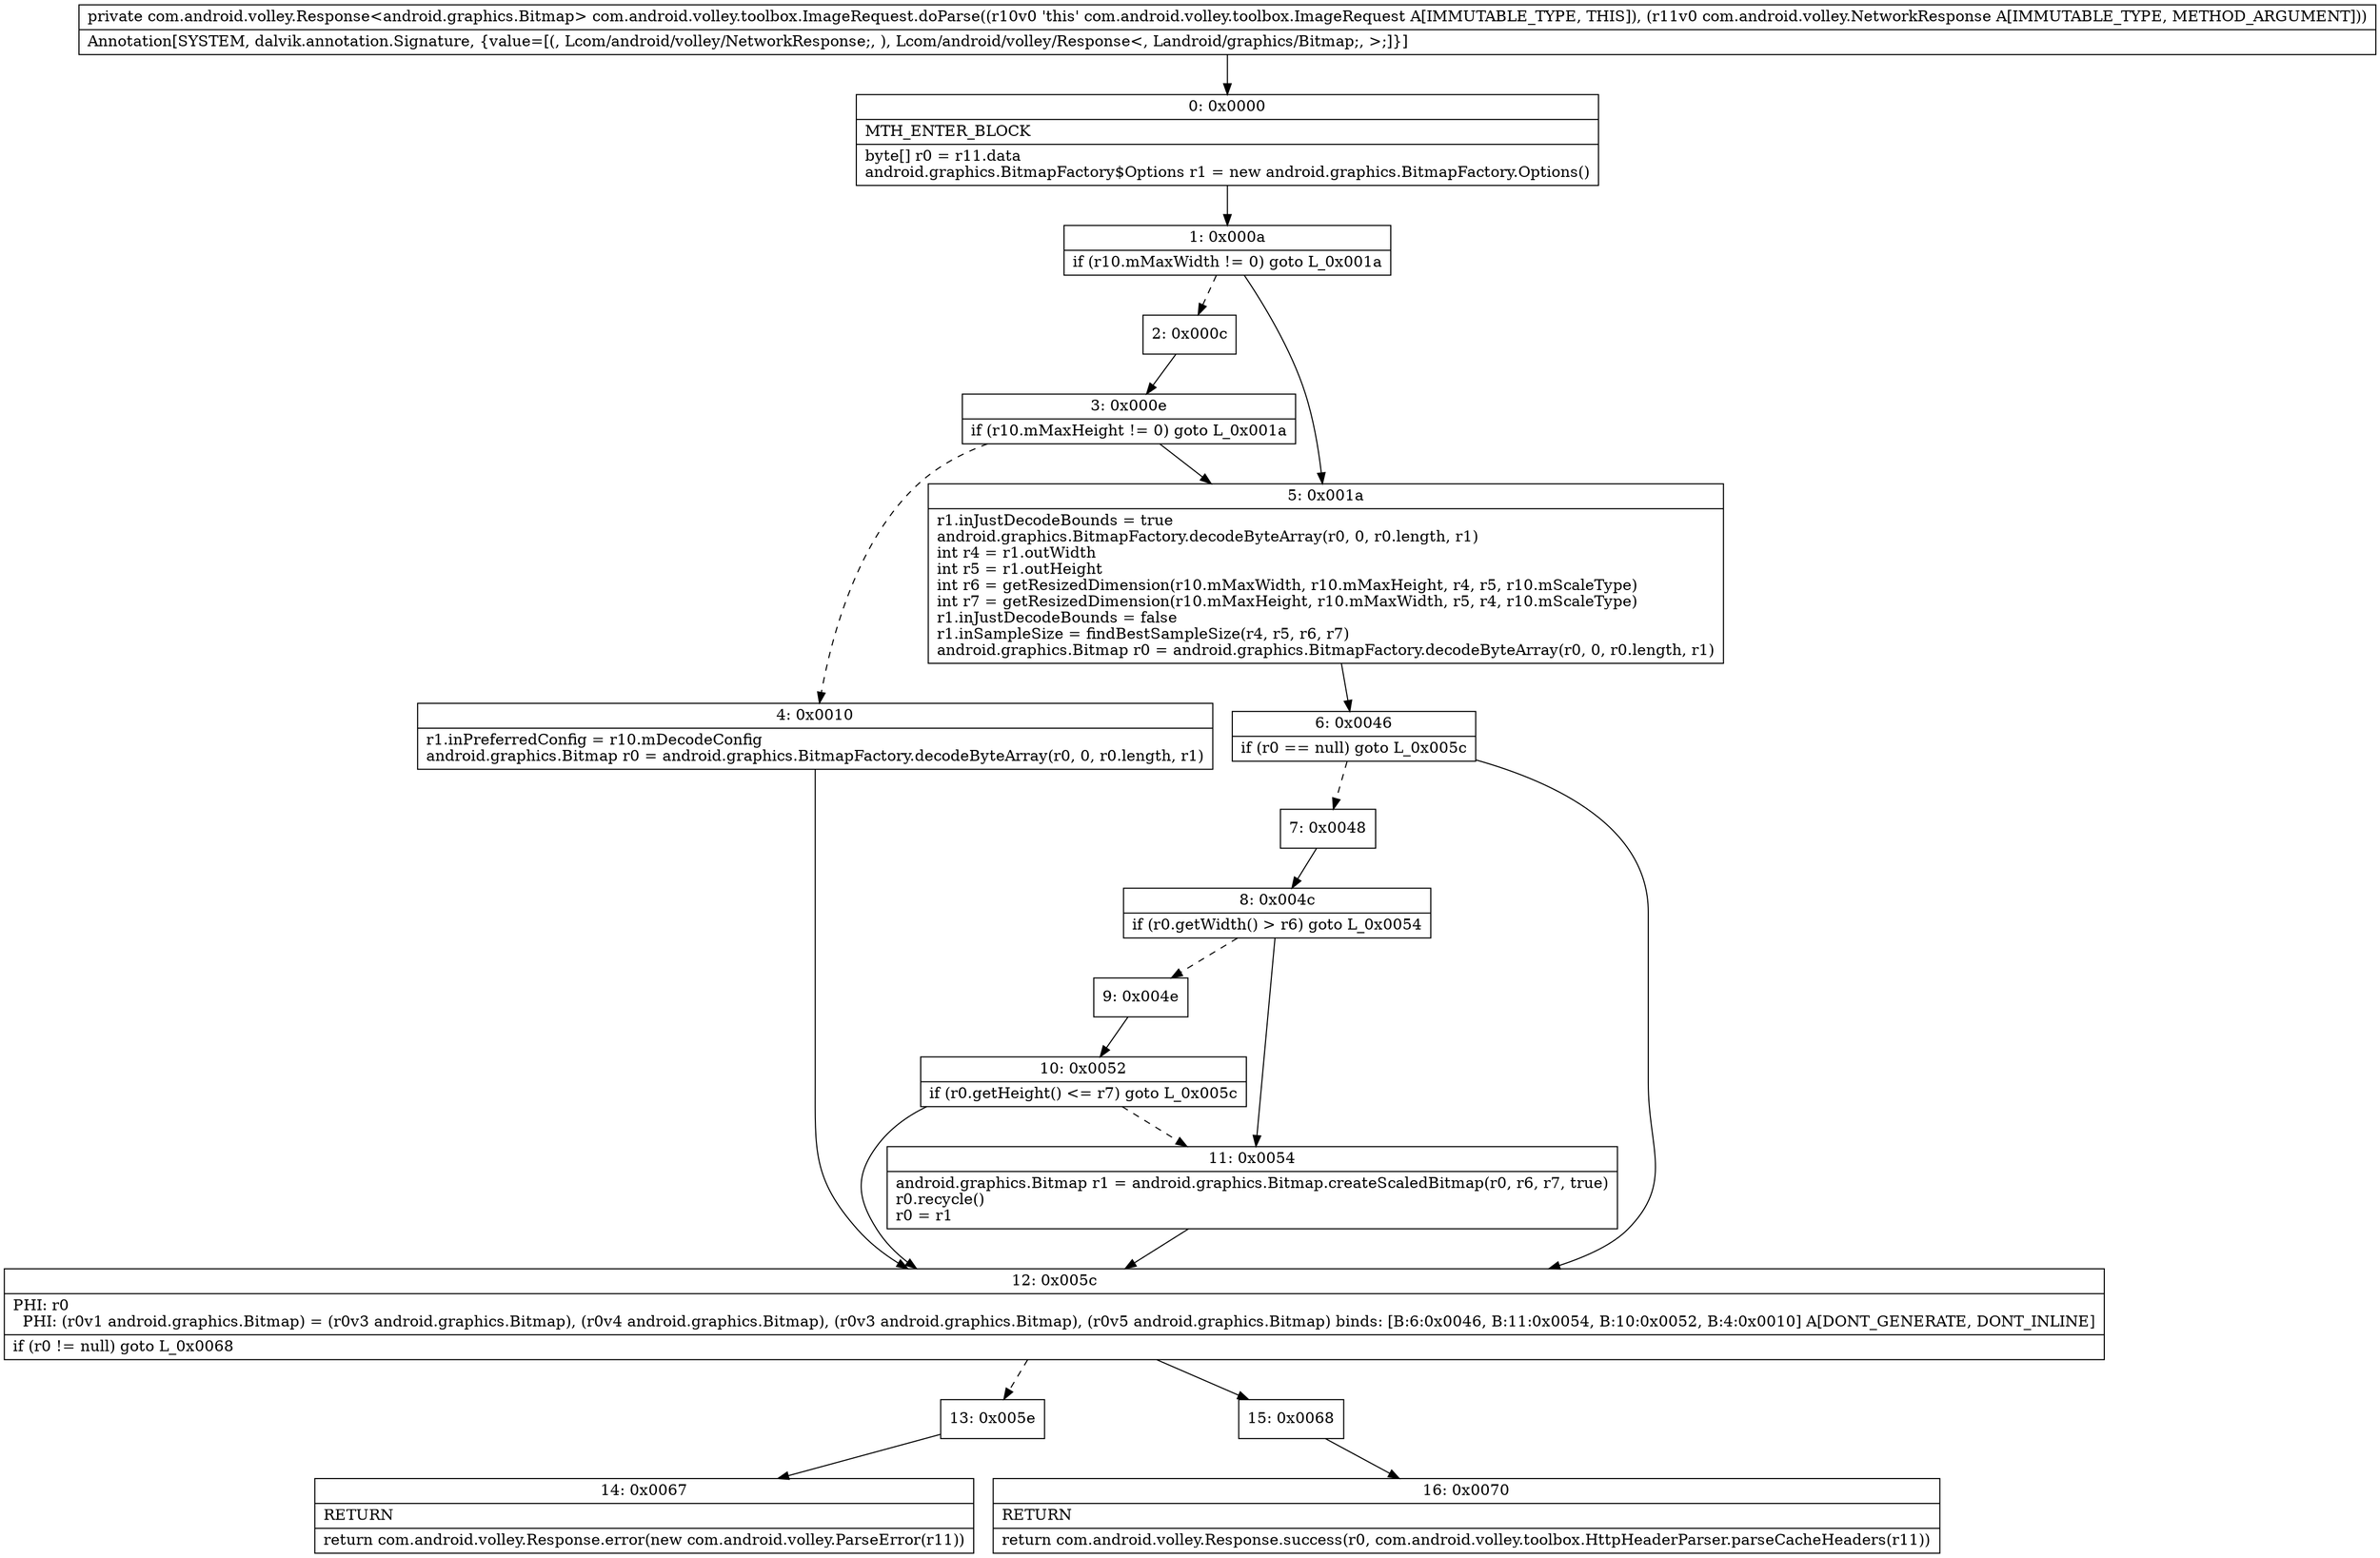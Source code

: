 digraph "CFG forcom.android.volley.toolbox.ImageRequest.doParse(Lcom\/android\/volley\/NetworkResponse;)Lcom\/android\/volley\/Response;" {
Node_0 [shape=record,label="{0\:\ 0x0000|MTH_ENTER_BLOCK\l|byte[] r0 = r11.data\landroid.graphics.BitmapFactory$Options r1 = new android.graphics.BitmapFactory.Options()\l}"];
Node_1 [shape=record,label="{1\:\ 0x000a|if (r10.mMaxWidth != 0) goto L_0x001a\l}"];
Node_2 [shape=record,label="{2\:\ 0x000c}"];
Node_3 [shape=record,label="{3\:\ 0x000e|if (r10.mMaxHeight != 0) goto L_0x001a\l}"];
Node_4 [shape=record,label="{4\:\ 0x0010|r1.inPreferredConfig = r10.mDecodeConfig\landroid.graphics.Bitmap r0 = android.graphics.BitmapFactory.decodeByteArray(r0, 0, r0.length, r1)\l}"];
Node_5 [shape=record,label="{5\:\ 0x001a|r1.inJustDecodeBounds = true\landroid.graphics.BitmapFactory.decodeByteArray(r0, 0, r0.length, r1)\lint r4 = r1.outWidth\lint r5 = r1.outHeight\lint r6 = getResizedDimension(r10.mMaxWidth, r10.mMaxHeight, r4, r5, r10.mScaleType)\lint r7 = getResizedDimension(r10.mMaxHeight, r10.mMaxWidth, r5, r4, r10.mScaleType)\lr1.inJustDecodeBounds = false\lr1.inSampleSize = findBestSampleSize(r4, r5, r6, r7)\landroid.graphics.Bitmap r0 = android.graphics.BitmapFactory.decodeByteArray(r0, 0, r0.length, r1)\l}"];
Node_6 [shape=record,label="{6\:\ 0x0046|if (r0 == null) goto L_0x005c\l}"];
Node_7 [shape=record,label="{7\:\ 0x0048}"];
Node_8 [shape=record,label="{8\:\ 0x004c|if (r0.getWidth() \> r6) goto L_0x0054\l}"];
Node_9 [shape=record,label="{9\:\ 0x004e}"];
Node_10 [shape=record,label="{10\:\ 0x0052|if (r0.getHeight() \<= r7) goto L_0x005c\l}"];
Node_11 [shape=record,label="{11\:\ 0x0054|android.graphics.Bitmap r1 = android.graphics.Bitmap.createScaledBitmap(r0, r6, r7, true)\lr0.recycle()\lr0 = r1\l}"];
Node_12 [shape=record,label="{12\:\ 0x005c|PHI: r0 \l  PHI: (r0v1 android.graphics.Bitmap) = (r0v3 android.graphics.Bitmap), (r0v4 android.graphics.Bitmap), (r0v3 android.graphics.Bitmap), (r0v5 android.graphics.Bitmap) binds: [B:6:0x0046, B:11:0x0054, B:10:0x0052, B:4:0x0010] A[DONT_GENERATE, DONT_INLINE]\l|if (r0 != null) goto L_0x0068\l}"];
Node_13 [shape=record,label="{13\:\ 0x005e}"];
Node_14 [shape=record,label="{14\:\ 0x0067|RETURN\l|return com.android.volley.Response.error(new com.android.volley.ParseError(r11))\l}"];
Node_15 [shape=record,label="{15\:\ 0x0068}"];
Node_16 [shape=record,label="{16\:\ 0x0070|RETURN\l|return com.android.volley.Response.success(r0, com.android.volley.toolbox.HttpHeaderParser.parseCacheHeaders(r11))\l}"];
MethodNode[shape=record,label="{private com.android.volley.Response\<android.graphics.Bitmap\> com.android.volley.toolbox.ImageRequest.doParse((r10v0 'this' com.android.volley.toolbox.ImageRequest A[IMMUTABLE_TYPE, THIS]), (r11v0 com.android.volley.NetworkResponse A[IMMUTABLE_TYPE, METHOD_ARGUMENT]))  | Annotation[SYSTEM, dalvik.annotation.Signature, \{value=[(, Lcom\/android\/volley\/NetworkResponse;, ), Lcom\/android\/volley\/Response\<, Landroid\/graphics\/Bitmap;, \>;]\}]\l}"];
MethodNode -> Node_0;
Node_0 -> Node_1;
Node_1 -> Node_2[style=dashed];
Node_1 -> Node_5;
Node_2 -> Node_3;
Node_3 -> Node_4[style=dashed];
Node_3 -> Node_5;
Node_4 -> Node_12;
Node_5 -> Node_6;
Node_6 -> Node_7[style=dashed];
Node_6 -> Node_12;
Node_7 -> Node_8;
Node_8 -> Node_9[style=dashed];
Node_8 -> Node_11;
Node_9 -> Node_10;
Node_10 -> Node_11[style=dashed];
Node_10 -> Node_12;
Node_11 -> Node_12;
Node_12 -> Node_13[style=dashed];
Node_12 -> Node_15;
Node_13 -> Node_14;
Node_15 -> Node_16;
}

